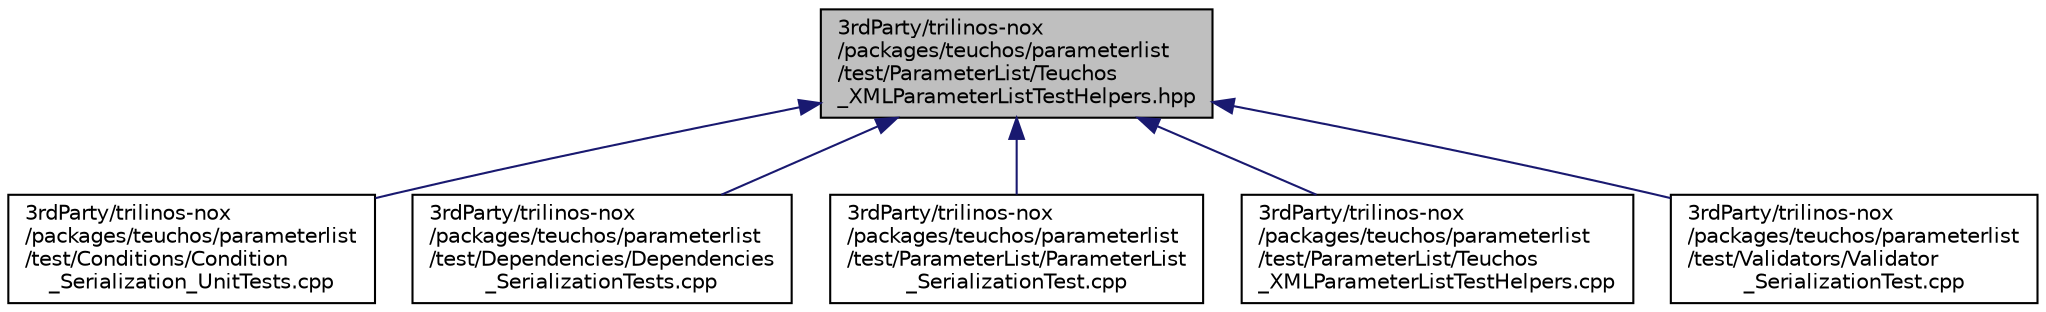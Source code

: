 digraph "3rdParty/trilinos-nox/packages/teuchos/parameterlist/test/ParameterList/Teuchos_XMLParameterListTestHelpers.hpp"
{
  edge [fontname="Helvetica",fontsize="10",labelfontname="Helvetica",labelfontsize="10"];
  node [fontname="Helvetica",fontsize="10",shape=record];
  Node57 [label="3rdParty/trilinos-nox\l/packages/teuchos/parameterlist\l/test/ParameterList/Teuchos\l_XMLParameterListTestHelpers.hpp",height=0.2,width=0.4,color="black", fillcolor="grey75", style="filled", fontcolor="black"];
  Node57 -> Node58 [dir="back",color="midnightblue",fontsize="10",style="solid",fontname="Helvetica"];
  Node58 [label="3rdParty/trilinos-nox\l/packages/teuchos/parameterlist\l/test/Conditions/Condition\l_Serialization_UnitTests.cpp",height=0.2,width=0.4,color="black", fillcolor="white", style="filled",URL="$d2/d50/_condition___serialization___unit_tests_8cpp.html"];
  Node57 -> Node59 [dir="back",color="midnightblue",fontsize="10",style="solid",fontname="Helvetica"];
  Node59 [label="3rdParty/trilinos-nox\l/packages/teuchos/parameterlist\l/test/Dependencies/Dependencies\l_SerializationTests.cpp",height=0.2,width=0.4,color="black", fillcolor="white", style="filled",URL="$d8/d24/_dependencies___serialization_tests_8cpp.html"];
  Node57 -> Node60 [dir="back",color="midnightblue",fontsize="10",style="solid",fontname="Helvetica"];
  Node60 [label="3rdParty/trilinos-nox\l/packages/teuchos/parameterlist\l/test/ParameterList/ParameterList\l_SerializationTest.cpp",height=0.2,width=0.4,color="black", fillcolor="white", style="filled",URL="$d6/d53/_parameter_list___serialization_test_8cpp.html"];
  Node57 -> Node61 [dir="back",color="midnightblue",fontsize="10",style="solid",fontname="Helvetica"];
  Node61 [label="3rdParty/trilinos-nox\l/packages/teuchos/parameterlist\l/test/ParameterList/Teuchos\l_XMLParameterListTestHelpers.cpp",height=0.2,width=0.4,color="black", fillcolor="white", style="filled",URL="$db/dbc/_teuchos___x_m_l_parameter_list_test_helpers_8cpp.html"];
  Node57 -> Node62 [dir="back",color="midnightblue",fontsize="10",style="solid",fontname="Helvetica"];
  Node62 [label="3rdParty/trilinos-nox\l/packages/teuchos/parameterlist\l/test/Validators/Validator\l_SerializationTest.cpp",height=0.2,width=0.4,color="black", fillcolor="white", style="filled",URL="$d0/d85/_validator___serialization_test_8cpp.html"];
}

